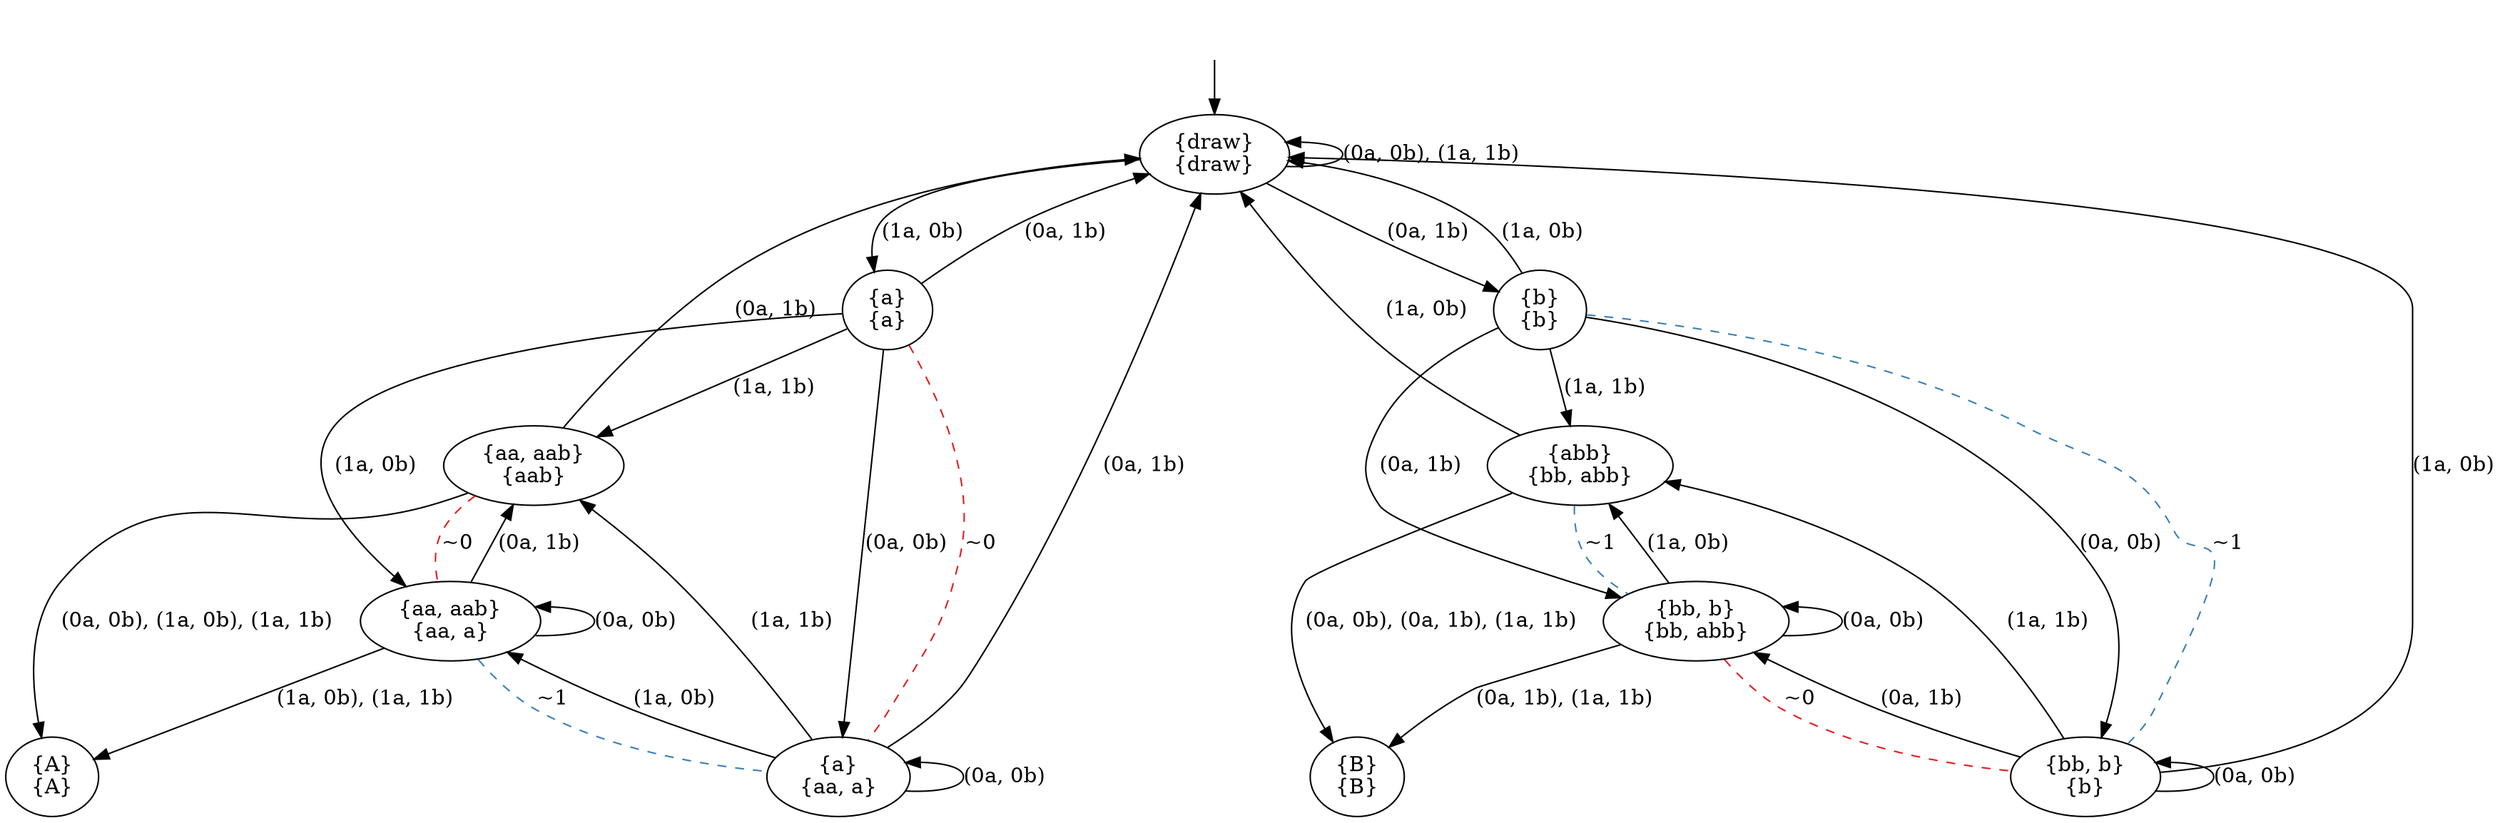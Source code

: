 digraph  {
concentrate=False;
nodesep=0.5;
ranksep=0.5;
splines=True;
4613337832 [label="{draw}\n{draw}"];
4613338000 [label="{a}\n{a}"];
4613337384 [label="{b}\n{b}"];
4613338448 [label="{a}\n{aa, a}"];
4613339288 [label="{aa, aab}\n{aa, a}"];
4613394560 [label="{aa, aab}\n{aab}"];
4613394784 [label="{bb, b}\n{b}"];
4613395120 [label="{bb, b}\n{bb, abb}"];
4613395344 [label="{abb}\n{bb, abb}"];
4613396128 [label="{A}\n{A}"];
4613418456 [label="{B}\n{B}"];
hidden [label="", shape=none];
4613337832 -> 4613338000  [action="('1a', '0b')", key="('1a', '0b')", label="(1a, 0b)"];
4613337832 -> 4613337384  [action="('0a', '1b')", key="('0a', '1b')", label="(0a, 1b)"];
4613337832 -> 4613337832  [action="(('0a', '0b'), ('1a', '1b'))", dir=back, key="(('0a', '0b'), ('1a', '1b'))", label="(0a, 0b), (1a, 1b)"];
4613338000 -> 4613338448  [action="('0a', '0b')", key="('0a', '0b')", label="(0a, 0b)"];
4613338000 -> 4613338448  [arrowhead=none, color=1, colorscheme=set19, constraint=True, key=1, label="~0", style=dashed];
4613338000 -> 4613339288  [action="('1a', '0b')", key="('1a', '0b')", label="(1a, 0b)"];
4613338000 -> 4613337832  [action="('0a', '1b')", key="('0a', '1b')", label="(0a, 1b)"];
4613338000 -> 4613394560  [action="('1a', '1b')", key="('1a', '1b')", label="(1a, 1b)"];
4613337384 -> 4613394784  [action="('0a', '0b')", key="('0a', '0b')", label="(0a, 0b)"];
4613337384 -> 4613394784  [arrowhead=none, color=2, colorscheme=set19, constraint=True, key=1, label="~1", style=dashed];
4613337384 -> 4613337832  [action="('1a', '0b')", key="('1a', '0b')", label="(1a, 0b)"];
4613337384 -> 4613395120  [action="('0a', '1b')", key="('0a', '1b')", label="(0a, 1b)"];
4613337384 -> 4613395344  [action="('1a', '1b')", key="('1a', '1b')", label="(1a, 1b)"];
4613338448 -> 4613338448  [action="('0a', '0b')", dir=back, key="('0a', '0b')", label="(0a, 0b)"];
4613338448 -> 4613339288  [action="('1a', '0b')", key="('1a', '0b')", label="(1a, 0b)"];
4613338448 -> 4613337832  [action="('0a', '1b')", key="('0a', '1b')", label="(0a, 1b)"];
4613338448 -> 4613394560  [action="('1a', '1b')", key="('1a', '1b')", label="(1a, 1b)"];
4613339288 -> 4613339288  [action="('0a', '0b')", dir=back, key="('0a', '0b')", label="(0a, 0b)"];
4613339288 -> 4613394560  [action="('0a', '1b')", key="('0a', '1b')", label="(0a, 1b)"];
4613339288 -> 4613396128  [action="(('1a', '0b'), ('1a', '1b'))", key="(('1a', '0b'), ('1a', '1b'))", label="(1a, 0b), (1a, 1b)"];
4613339288 -> 4613338448  [arrowhead=none, color=2, colorscheme=set19, constraint=True, key=0, label="~1", style=dashed];
4613394560 -> 4613337832  [action="('0a', '1b')", key="('0a', '1b')", label="(0a, 1b)"];
4613394560 -> 4613396128  [action="(('0a', '0b'), ('1a', '0b'), ('1a', '1b'))", key="(('0a', '0b'), ('1a', '0b'), ('1a', '1b'))", label="(0a, 0b), (1a, 0b), (1a, 1b)"];
4613394560 -> 4613339288  [arrowhead=none, color=1, colorscheme=set19, constraint=True, key=0, label="~0", style=dashed];
4613394784 -> 4613394784  [action="('0a', '0b')", dir=back, key="('0a', '0b')", label="(0a, 0b)"];
4613394784 -> 4613337832  [action="('1a', '0b')", key="('1a', '0b')", label="(1a, 0b)"];
4613394784 -> 4613395120  [action="('0a', '1b')", key="('0a', '1b')", label="(0a, 1b)"];
4613394784 -> 4613395344  [action="('1a', '1b')", key="('1a', '1b')", label="(1a, 1b)"];
4613395120 -> 4613395120  [action="('0a', '0b')", dir=back, key="('0a', '0b')", label="(0a, 0b)"];
4613395120 -> 4613395344  [action="('1a', '0b')", key="('1a', '0b')", label="(1a, 0b)"];
4613395120 -> 4613418456  [action="(('0a', '1b'), ('1a', '1b'))", key="(('0a', '1b'), ('1a', '1b'))", label="(0a, 1b), (1a, 1b)"];
4613395120 -> 4613394784  [arrowhead=none, color=1, colorscheme=set19, constraint=True, key=0, label="~0", style=dashed];
4613395344 -> 4613337832  [action="('1a', '0b')", key="('1a', '0b')", label="(1a, 0b)"];
4613395344 -> 4613418456  [action="(('0a', '0b'), ('0a', '1b'), ('1a', '1b'))", key="(('0a', '0b'), ('0a', '1b'), ('1a', '1b'))", label="(0a, 0b), (0a, 1b), (1a, 1b)"];
4613395344 -> 4613395120  [arrowhead=none, color=2, colorscheme=set19, constraint=True, key=0, label="~1", style=dashed];
hidden -> 4613337832  [key=0];
}
